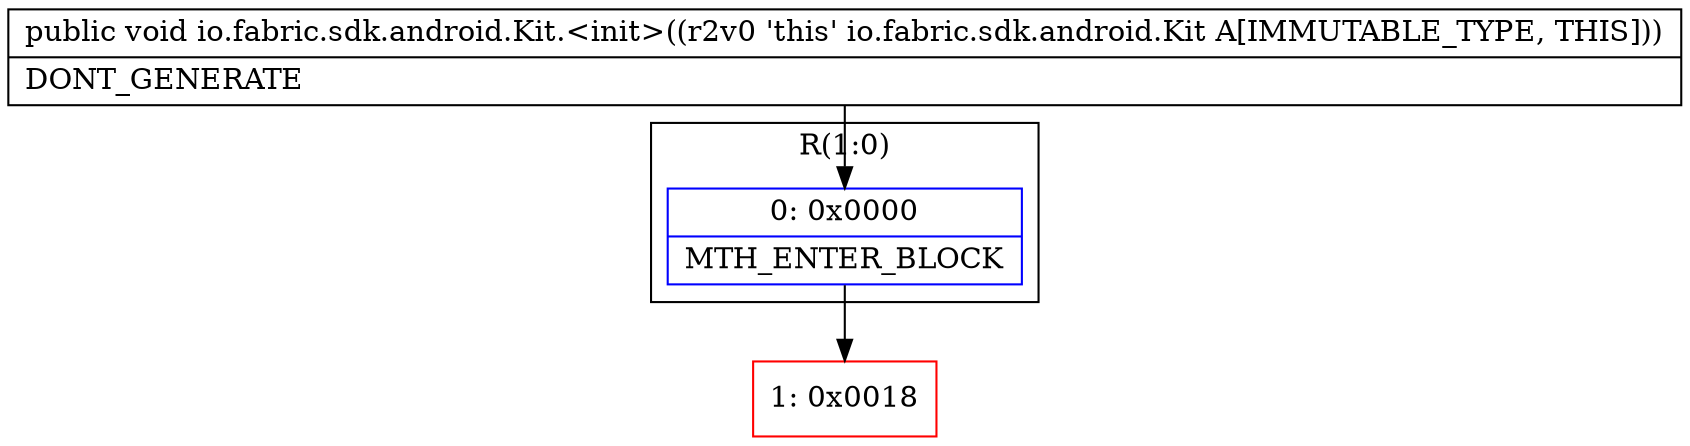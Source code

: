 digraph "CFG forio.fabric.sdk.android.Kit.\<init\>()V" {
subgraph cluster_Region_1130245195 {
label = "R(1:0)";
node [shape=record,color=blue];
Node_0 [shape=record,label="{0\:\ 0x0000|MTH_ENTER_BLOCK\l}"];
}
Node_1 [shape=record,color=red,label="{1\:\ 0x0018}"];
MethodNode[shape=record,label="{public void io.fabric.sdk.android.Kit.\<init\>((r2v0 'this' io.fabric.sdk.android.Kit A[IMMUTABLE_TYPE, THIS]))  | DONT_GENERATE\l}"];
MethodNode -> Node_0;
Node_0 -> Node_1;
}

